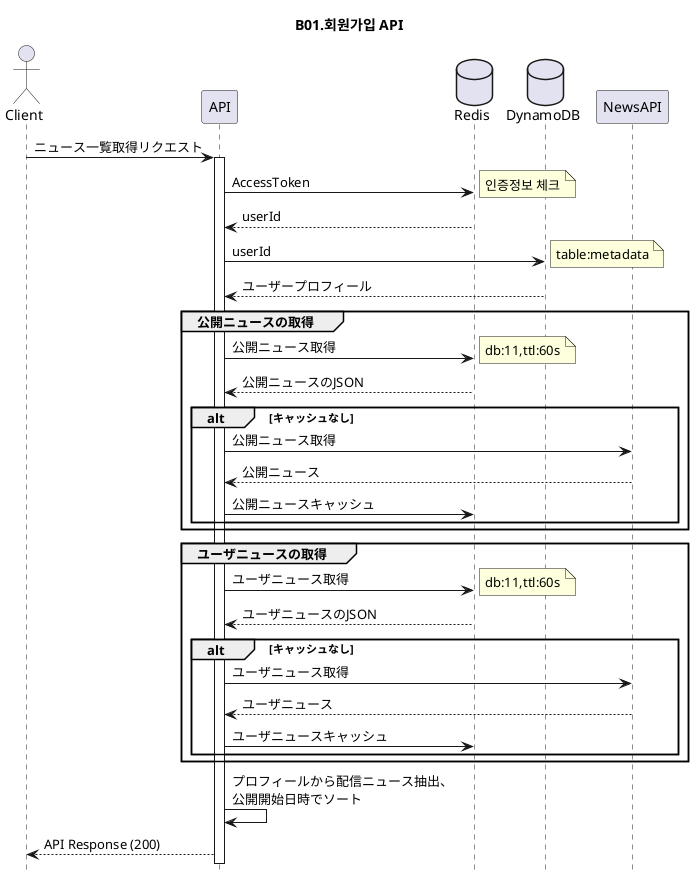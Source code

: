 @startuml{news-after-login.png}

'画像変換するときにここで指定したファイル名になる。

title B01.회원가입 API

hide footbox
'111111 シーケンスの縦線の下部にシーケンスボックスを出すかどうか指定する。よほど長いものでない限りいらないだろう

actor Client as user
'actorにすると人っぽい見かけになる

participant API as api
'participantにすると四角になる

database Redis as redis
'databaseにするとストレージっぽい見かけになる

database DynamoDB as dynamo
'as の左部が表示名、右部が変数名

participant NewsAPI as news

user -> api : ニュース一覧取得リクエスト
' -> 同期メッセージという意味になる。

activate api
' オブジェクト生成的な意味合いになる。

api -> redis : AccessToken
note right : 인증정보 체크
redis --> api : userId
api -> dynamo : userId
note right : table:metadata
'矢印の右側にコメントボックスを表示してそこにコメントを表示する、という意味

dynamo --> api : ユーザープロフィール

group 公開ニュースの取得
'区切りがわかりにくくなってしまう場合はgroup - endで囲うとよい

api -> redis  : 公開ニュース取得
note right : db:11,ttl:60s
redis --> api : 公開ニュースのJSON

alt キャッシュなし
'分岐を表現したいときは分岐ケースをalt - endで囲う

api -> news : 公開ニュース取得
news --> api : 公開ニュース
api -> redis : 公開ニュースキャッシュ
end
end

group ユーザニュースの取得
api -> redis  : ユーザニュース取得
note right : db:11,ttl:60s
redis --> api : ユーザニュースのJSON
alt キャッシュなし
api -> news : ユーザニュース取得
news --> api : ユーザニュース
api -> redis : ユーザニュースキャッシュ
end
end
api -> api : プロフィールから配信ニュース抽出、\n公開開始日時でソート
api --> user : API Response (200)

@enduml

